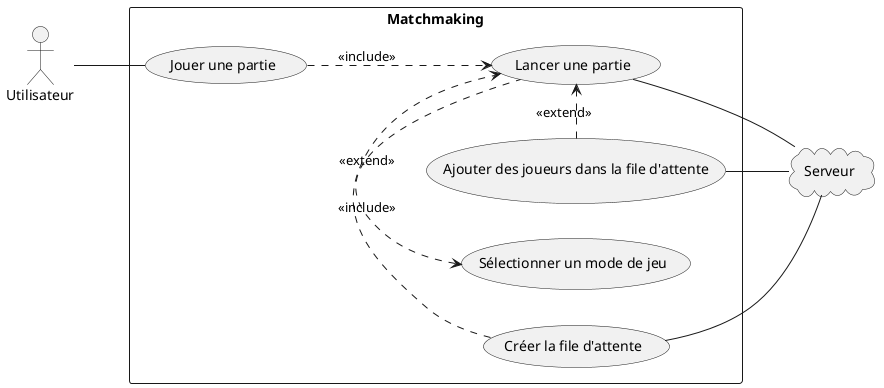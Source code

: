 @startuml MatchMakingUseCase

left to right direction
actor Utilisateur as user

'#TODO: should we add join as viewer in matchmaking
together {
    cloud "Serveur" as server

    rectangle "Matchmaking" as matchmaking {
        usecase "Créer la file d'attente" as create_queue
        usecase "Jouer une partie" as play_game

        usecase "Sélectionner un mode de jeu" as select_gamemode

        usecase "Lancer une partie" as start_game

        

        usecase "Ajouter des joueurs dans la file d'attente" as add_players_to_queue
    }
}
start_game <-left. create_queue: <<extend>>
start_game <-left. add_players_to_queue: <<extend>>
play_game .-> start_game: <<include>>
start_game .left-> select_gamemode: <<include>>



create_queue -- server
add_players_to_queue -- server
start_game -- server

user -- play_game
 
@enduml
